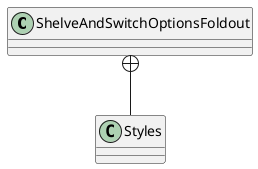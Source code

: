 @startuml
class ShelveAndSwitchOptionsFoldout {
}
class Styles {
}
ShelveAndSwitchOptionsFoldout +-- Styles
@enduml
